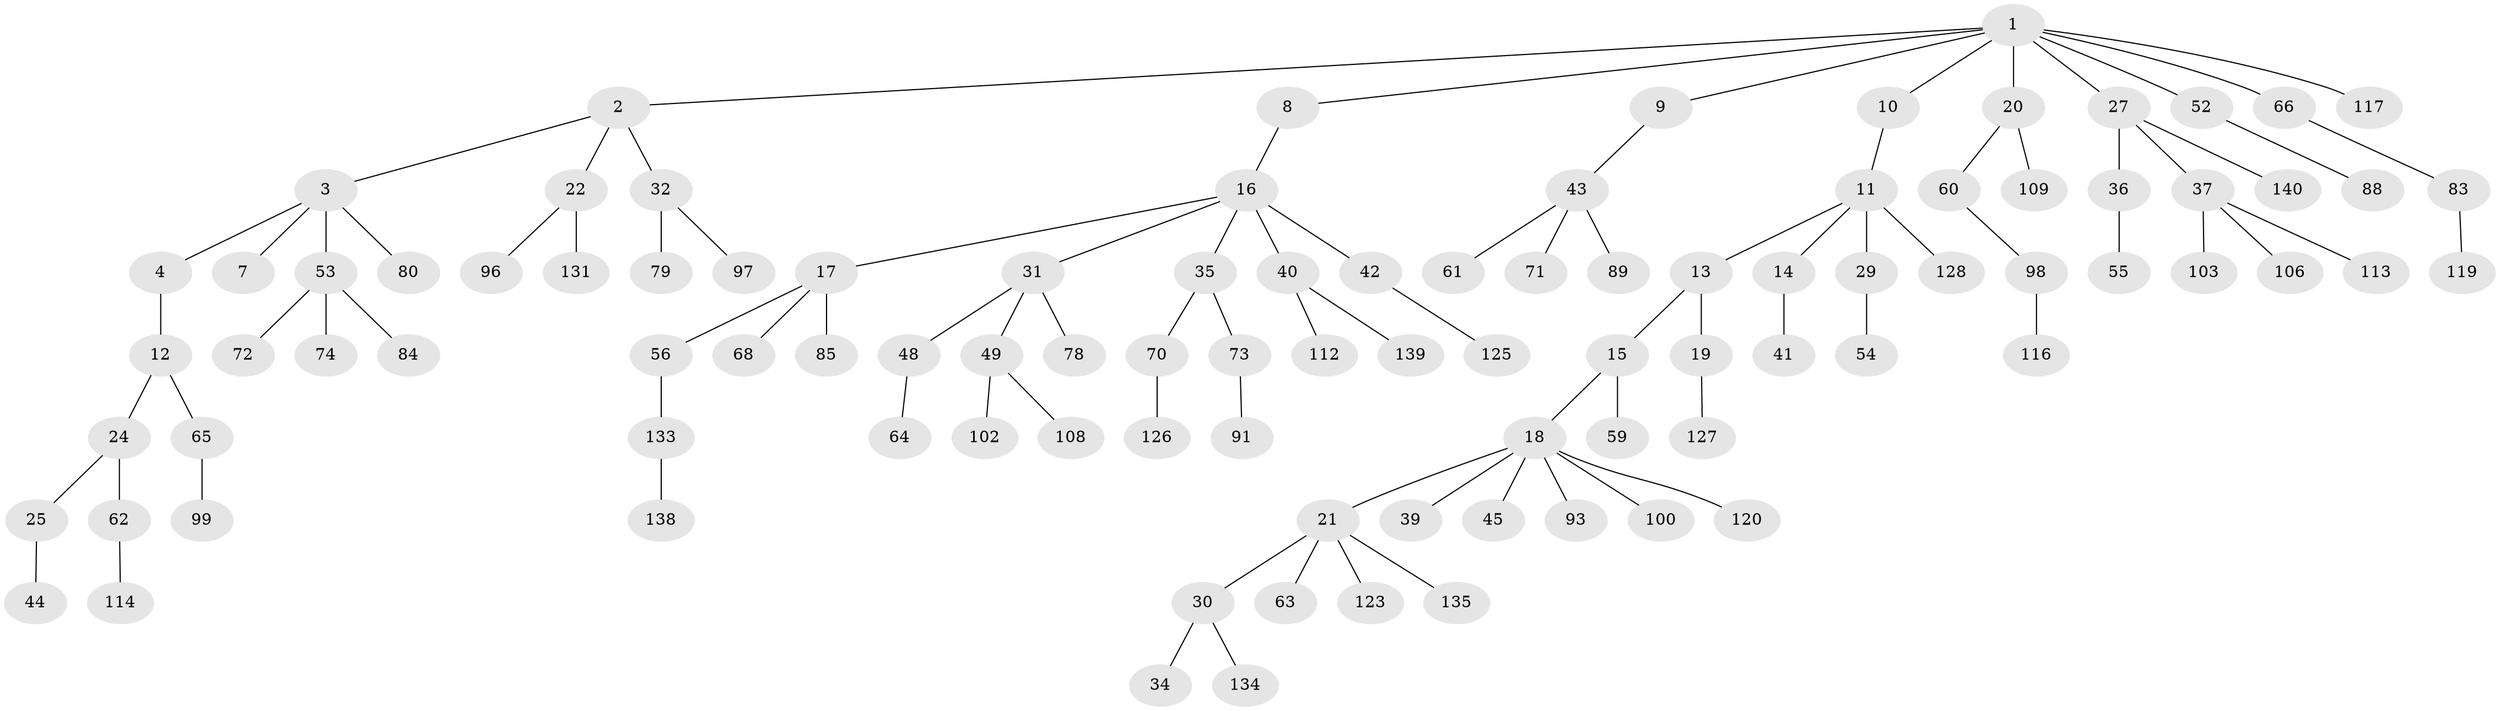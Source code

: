 // Generated by graph-tools (version 1.1) at 2025/24/03/03/25 07:24:06]
// undirected, 98 vertices, 97 edges
graph export_dot {
graph [start="1"]
  node [color=gray90,style=filled];
  1 [super="+5"];
  2;
  3 [super="+6"];
  4 [super="+118"];
  7;
  8 [super="+47"];
  9 [super="+33"];
  10 [super="+136"];
  11 [super="+86"];
  12 [super="+58"];
  13;
  14;
  15 [super="+38"];
  16 [super="+26"];
  17 [super="+76"];
  18 [super="+23"];
  19;
  20;
  21 [super="+46"];
  22 [super="+87"];
  24;
  25;
  27 [super="+28"];
  29 [super="+57"];
  30 [super="+77"];
  31 [super="+69"];
  32 [super="+75"];
  34;
  35 [super="+81"];
  36 [super="+50"];
  37 [super="+92"];
  39;
  40 [super="+122"];
  41;
  42 [super="+105"];
  43 [super="+94"];
  44;
  45 [super="+130"];
  48;
  49 [super="+51"];
  52;
  53 [super="+67"];
  54 [super="+95"];
  55;
  56;
  59;
  60;
  61;
  62 [super="+107"];
  63 [super="+121"];
  64;
  65;
  66 [super="+82"];
  68;
  70 [super="+110"];
  71 [super="+101"];
  72;
  73 [super="+90"];
  74;
  78;
  79;
  80;
  83 [super="+124"];
  84;
  85;
  88 [super="+129"];
  89;
  91;
  93;
  96;
  97;
  98 [super="+104"];
  99;
  100 [super="+111"];
  102 [super="+115"];
  103;
  106;
  108;
  109;
  112;
  113;
  114;
  116;
  117;
  119;
  120;
  123 [super="+137"];
  125;
  126;
  127 [super="+132"];
  128;
  131;
  133;
  134;
  135;
  138;
  139;
  140;
  1 -- 2;
  1 -- 9;
  1 -- 52;
  1 -- 66;
  1 -- 20;
  1 -- 117;
  1 -- 8;
  1 -- 10;
  1 -- 27;
  2 -- 3;
  2 -- 22;
  2 -- 32;
  3 -- 4;
  3 -- 53;
  3 -- 80;
  3 -- 7;
  4 -- 12;
  8 -- 16;
  9 -- 43;
  10 -- 11;
  11 -- 13;
  11 -- 14;
  11 -- 29;
  11 -- 128;
  12 -- 24;
  12 -- 65;
  13 -- 15;
  13 -- 19;
  14 -- 41;
  15 -- 18;
  15 -- 59;
  16 -- 17;
  16 -- 31;
  16 -- 40;
  16 -- 35;
  16 -- 42;
  17 -- 56;
  17 -- 68;
  17 -- 85;
  18 -- 21;
  18 -- 39;
  18 -- 45;
  18 -- 120;
  18 -- 100;
  18 -- 93;
  19 -- 127;
  20 -- 60;
  20 -- 109;
  21 -- 30;
  21 -- 63;
  21 -- 123;
  21 -- 135;
  22 -- 96;
  22 -- 131;
  24 -- 25;
  24 -- 62;
  25 -- 44;
  27 -- 37;
  27 -- 140;
  27 -- 36;
  29 -- 54;
  30 -- 34;
  30 -- 134;
  31 -- 48;
  31 -- 49;
  31 -- 78;
  32 -- 79;
  32 -- 97;
  35 -- 70;
  35 -- 73;
  36 -- 55;
  37 -- 103;
  37 -- 113;
  37 -- 106;
  40 -- 112;
  40 -- 139;
  42 -- 125;
  43 -- 61;
  43 -- 71;
  43 -- 89;
  48 -- 64;
  49 -- 108;
  49 -- 102;
  52 -- 88;
  53 -- 74;
  53 -- 72;
  53 -- 84;
  56 -- 133;
  60 -- 98;
  62 -- 114;
  65 -- 99;
  66 -- 83;
  70 -- 126;
  73 -- 91;
  83 -- 119;
  98 -- 116;
  133 -- 138;
}
